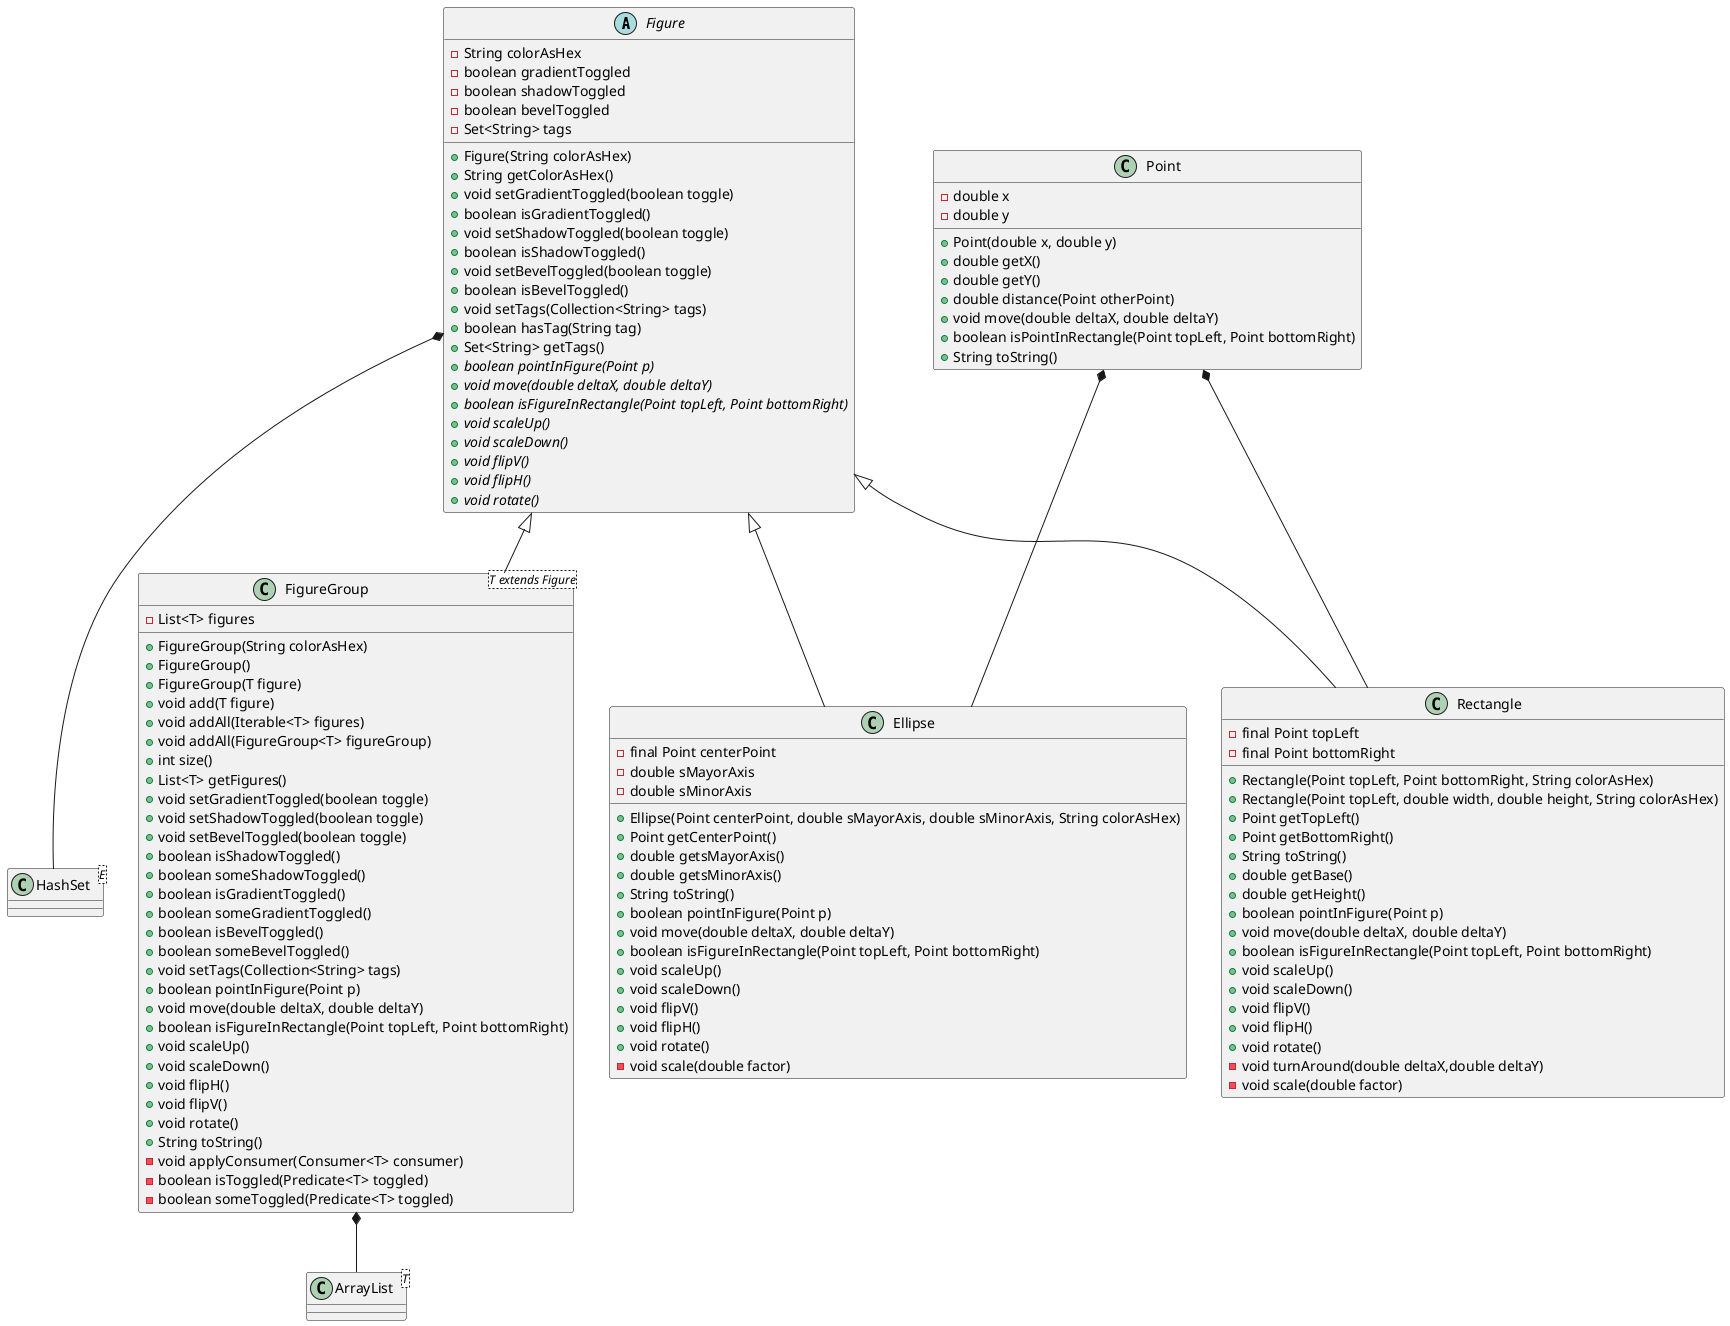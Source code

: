 @startuml
abstract class Figure{
    -String colorAsHex
    -boolean gradientToggled 
    -boolean shadowToggled 
    -boolean bevelToggled 
    -Set<String> tags

    +Figure(String colorAsHex)
    +String getColorAsHex()
    +void setGradientToggled(boolean toggle)
    +boolean isGradientToggled()
    +void setShadowToggled(boolean toggle)
    +boolean isShadowToggled()
    +void setBevelToggled(boolean toggle)
    +boolean isBevelToggled()
    +void setTags(Collection<String> tags)
    +boolean hasTag(String tag)
    +Set<String> getTags()
    +{abstract} boolean pointInFigure(Point p)
    +{abstract} void move(double deltaX, double deltaY)
    +{abstract} boolean isFigureInRectangle(Point topLeft, Point bottomRight)
    +{abstract} void scaleUp()
    +{abstract} void scaleDown()
    +{abstract} void flipV()
    +{abstract} void flipH()
    +{abstract} void rotate()
}
class ArrayList<T>{}
class HashSet<E>{}


class Ellipse{
    -final Point centerPoint
    -double sMayorAxis
    -double sMinorAxis
    +Ellipse(Point centerPoint, double sMayorAxis, double sMinorAxis, String colorAsHex)
    +Point getCenterPoint()
    +double getsMayorAxis()
    +double getsMinorAxis()
    +String toString()
    +boolean pointInFigure(Point p)
    +void move(double deltaX, double deltaY)
    +boolean isFigureInRectangle(Point topLeft, Point bottomRight)
    +void scaleUp()
    +void scaleDown()
    +void flipV()
    +void flipH()
    +void rotate()
    -void scale(double factor)
}

class Rectangle{
   -final Point topLeft
   -final Point bottomRight
    +Rectangle(Point topLeft, Point bottomRight, String colorAsHex)
    +Rectangle(Point topLeft, double width, double height, String colorAsHex)
    +Point getTopLeft() 
    +Point getBottomRight()
    +String toString()
    +double getBase()
    +double getHeight()
    +boolean pointInFigure(Point p)
    +void move(double deltaX, double deltaY)
    +boolean isFigureInRectangle(Point topLeft, Point bottomRight)
    +void scaleUp()
    +void scaleDown()
    +void flipV()
    +void flipH()
    +void rotate()
    -void turnAround(double deltaX,double deltaY)
    -void scale(double factor)

}

class Point{

    -double x
    -double y
    +Point(double x, double y)
    +double getX()
    +double getY()
    +double distance(Point otherPoint)
    +void move(double deltaX, double deltaY)
    +boolean isPointInRectangle(Point topLeft, Point bottomRight)
    +String toString()
}

class FigureGroup<T extends Figure> {
    -List<T> figures
    +FigureGroup(String colorAsHex)
    +FigureGroup()
    +FigureGroup(T figure)
    +void add(T figure)
    +void addAll(Iterable<T> figures)
    +void addAll(FigureGroup<T> figureGroup)
    +int size()
    +List<T> getFigures()
    +void setGradientToggled(boolean toggle)
    +void setShadowToggled(boolean toggle)
    +void setBevelToggled(boolean toggle)
    +boolean isShadowToggled()
    +boolean someShadowToggled()
    +boolean isGradientToggled()
    +boolean someGradientToggled()
    +boolean isBevelToggled()
    +boolean someBevelToggled()
    +void setTags(Collection<String> tags)
    +boolean pointInFigure(Point p)
    +void move(double deltaX, double deltaY)
    +boolean isFigureInRectangle(Point topLeft, Point bottomRight)
    +void scaleUp()
    +void scaleDown() 
    +void flipH()
    +void flipV()
    +void rotate() 
    +String toString()
    -void applyConsumer(Consumer<T> consumer)
    -boolean isToggled(Predicate<T> toggled)
    -boolean someToggled(Predicate<T> toggled)
}

FigureGroup *-- ArrayList
Figure <|-- FigureGroup 
Figure <|-- Rectangle
Figure <|-- Ellipse 
Figure *-- HashSet
Point *-- Rectangle
Point *-- Ellipse
@enduml
